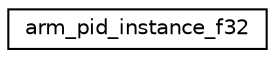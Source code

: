 digraph "Graphical Class Hierarchy"
{
 // LATEX_PDF_SIZE
  edge [fontname="Helvetica",fontsize="10",labelfontname="Helvetica",labelfontsize="10"];
  node [fontname="Helvetica",fontsize="10",shape=record];
  rankdir="LR";
  Node0 [label="arm_pid_instance_f32",height=0.2,width=0.4,color="black", fillcolor="white", style="filled",URL="$structarm__pid__instance__f32.html",tooltip="Instance structure for the floating-point PID Control."];
}
